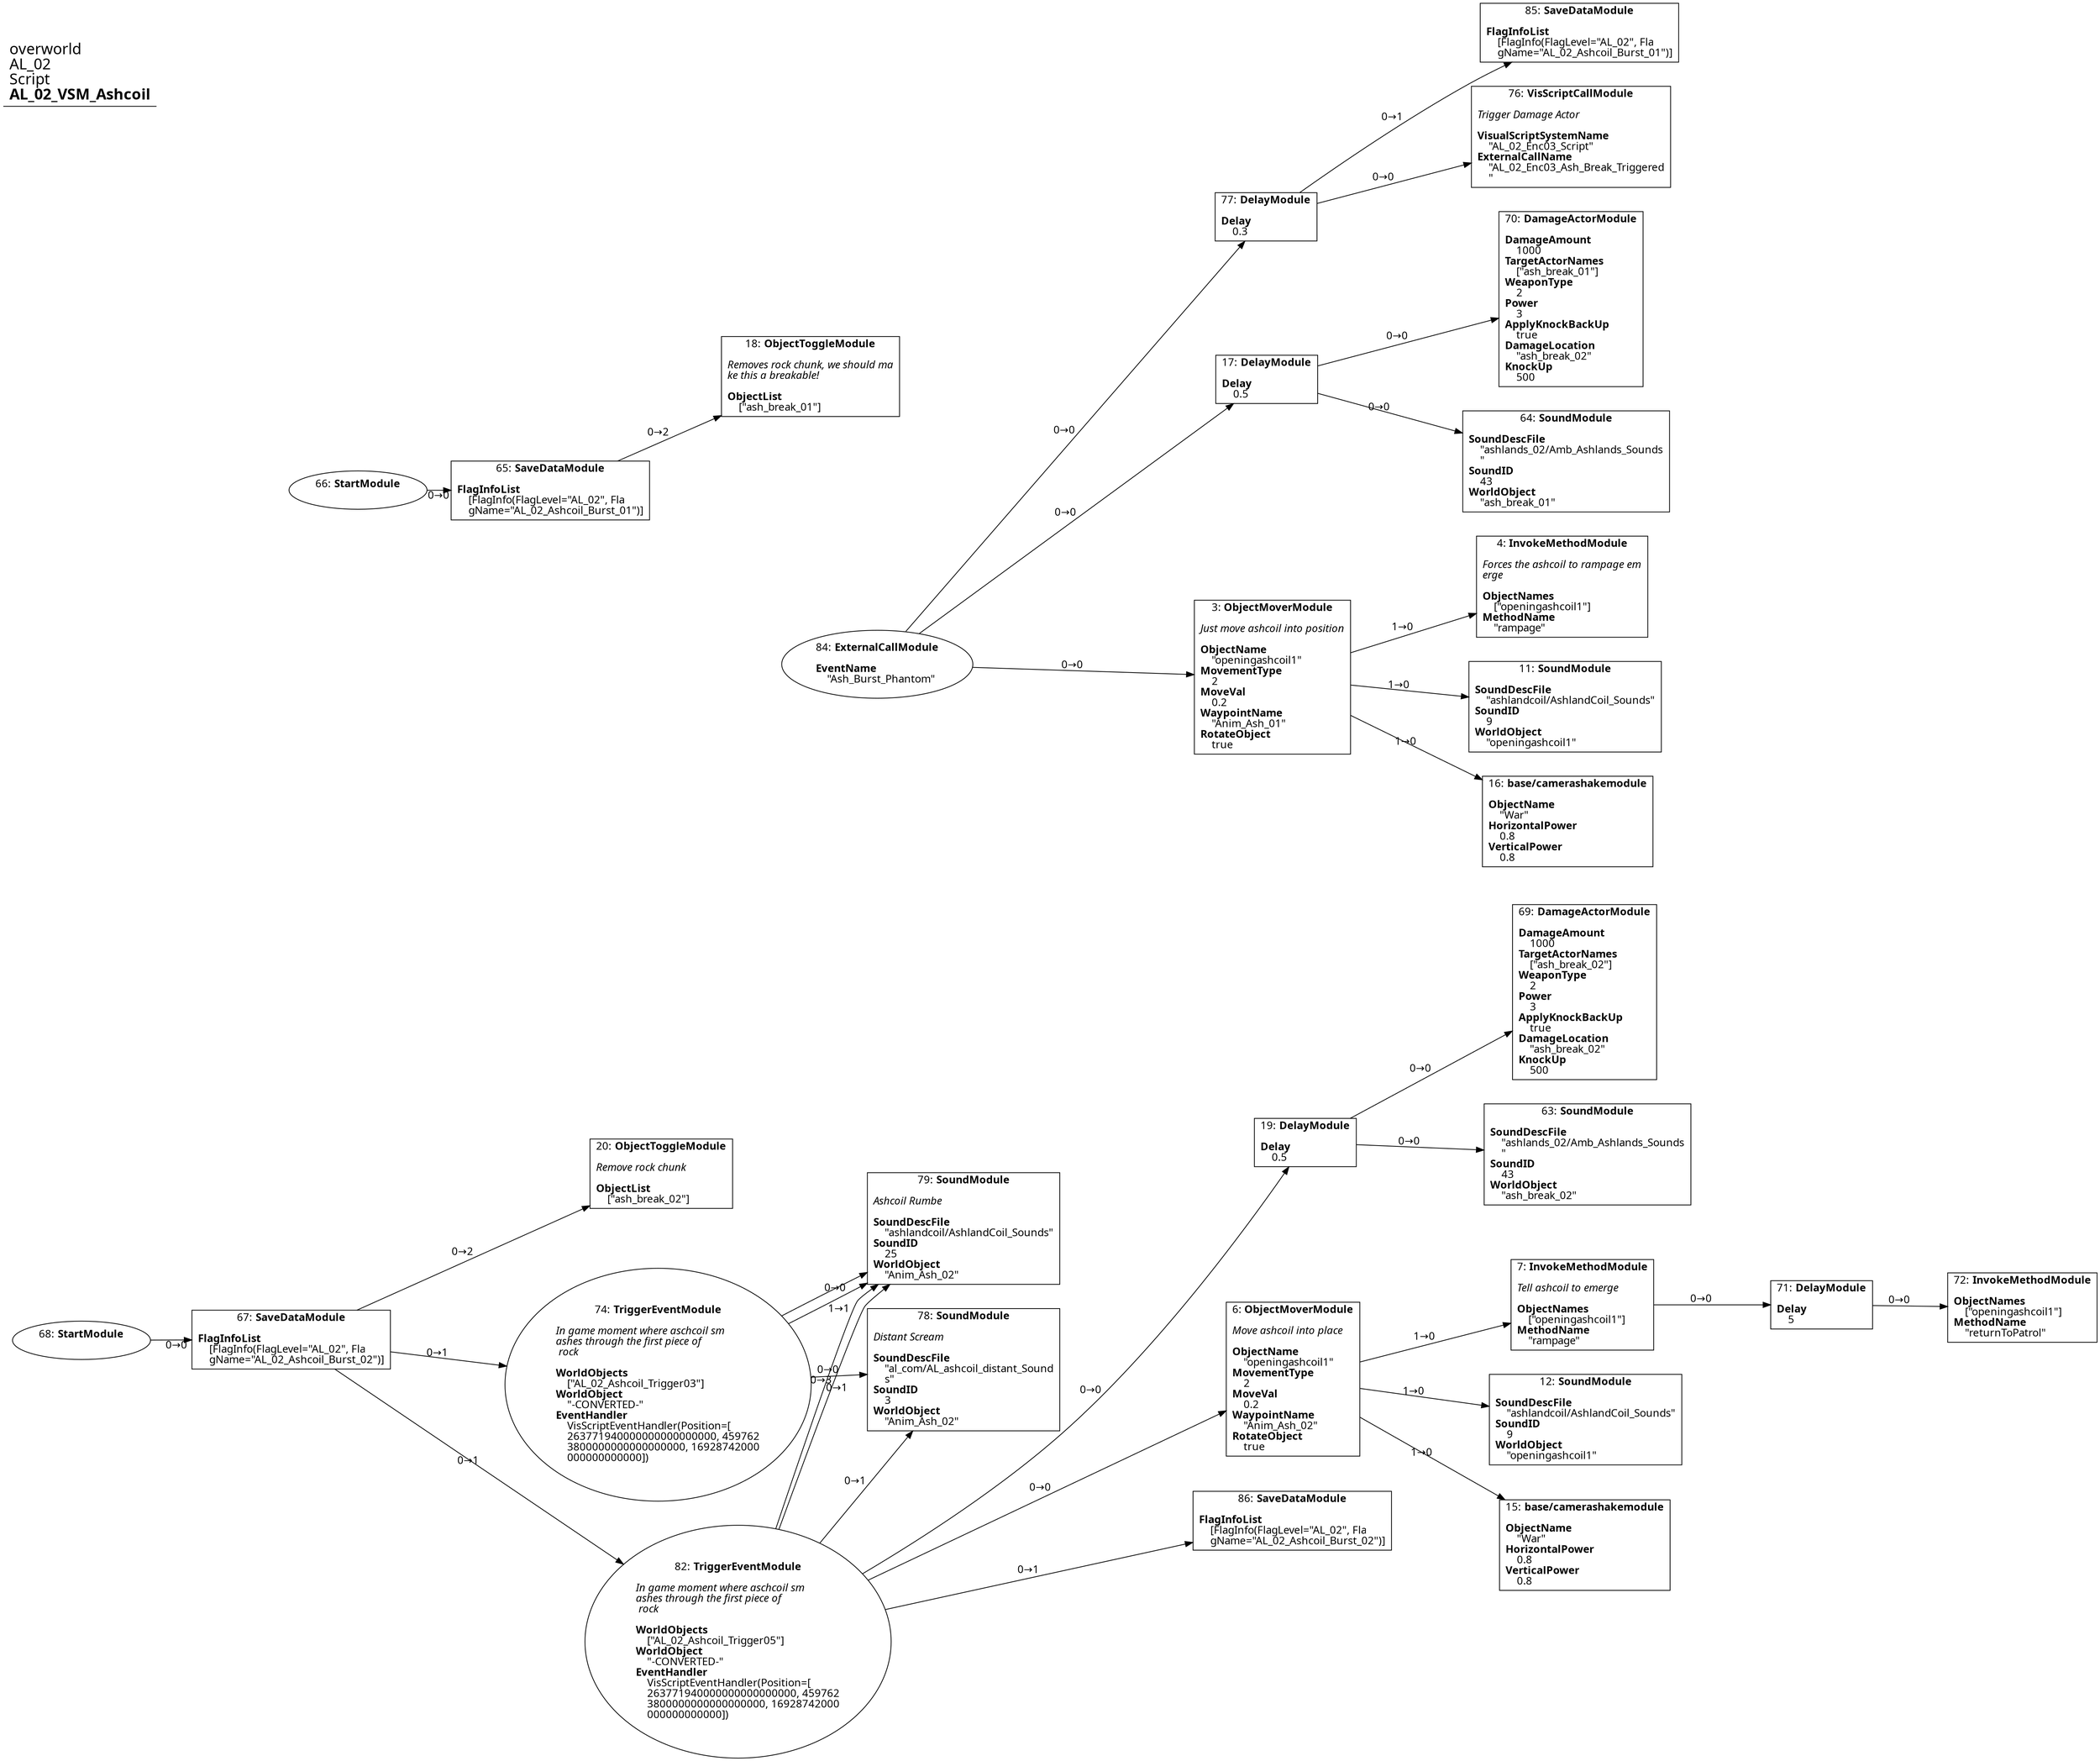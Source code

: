 digraph {
    layout = fdp;
    overlap = prism;
    sep = "+16";
    splines = spline;

    node [ shape = box ];

    graph [ fontname = "Segoe UI" ];
    node [ fontname = "Segoe UI" ];
    edge [ fontname = "Segoe UI" ];

    3 [ label = <3: <b>ObjectMoverModule</b><br/><br/><i>Just move ashcoil into position<br align="left"/></i><br align="left"/><b>ObjectName</b><br align="left"/>    &quot;openingashcoil1&quot;<br align="left"/><b>MovementType</b><br align="left"/>    2<br align="left"/><b>MoveVal</b><br align="left"/>    0.2<br align="left"/><b>WaypointName</b><br align="left"/>    &quot;Anim_Ash_01&quot;<br align="left"/><b>RotateObject</b><br align="left"/>    true<br align="left"/>> ];
    3 [ pos = "0.307,0.37600002!" ];
    3 -> 4 [ label = "1→0" ];
    3 -> 11 [ label = "1→0" ];
    3 -> 16 [ label = "1→0" ];

    4 [ label = <4: <b>InvokeMethodModule</b><br/><br/><i>Forces the ashcoil to rampage em<br align="left"/>erge<br align="left"/></i><br align="left"/><b>ObjectNames</b><br align="left"/>    [&quot;openingashcoil1&quot;]<br align="left"/><b>MethodName</b><br align="left"/>    &quot;rampage&quot;<br align="left"/>> ];
    4 [ pos = "0.661,0.49!" ];

    6 [ label = <6: <b>ObjectMoverModule</b><br/><br/><i>Move ashcoil into place<br align="left"/></i><br align="left"/><b>ObjectName</b><br align="left"/>    &quot;openingashcoil1&quot;<br align="left"/><b>MovementType</b><br align="left"/>    2<br align="left"/><b>MoveVal</b><br align="left"/>    0.2<br align="left"/><b>WaypointName</b><br align="left"/>    &quot;Anim_Ash_02&quot;<br align="left"/><b>RotateObject</b><br align="left"/>    true<br align="left"/>> ];
    6 [ pos = "0.33200002,-0.49800003!" ];
    6 -> 7 [ label = "1→0" ];
    6 -> 12 [ label = "1→0" ];
    6 -> 15 [ label = "1→0" ];

    7 [ label = <7: <b>InvokeMethodModule</b><br/><br/><i>Tell ashcoil to emerge<br align="left"/></i><br align="left"/><b>ObjectNames</b><br align="left"/>    [&quot;openingashcoil1&quot;]<br align="left"/><b>MethodName</b><br align="left"/>    &quot;rampage&quot;<br align="left"/>> ];
    7 [ pos = "0.68500006,-0.40500003!" ];
    7 -> 71 [ label = "0→0" ];

    11 [ label = <11: <b>SoundModule</b><br/><br/><b>SoundDescFile</b><br align="left"/>    &quot;ashlandcoil/AshlandCoil_Sounds&quot;<br align="left"/><b>SoundID</b><br align="left"/>    9<br align="left"/><b>WorldObject</b><br align="left"/>    &quot;openingashcoil1&quot;<br align="left"/>> ];
    11 [ pos = "0.66400003,0.351!" ];

    12 [ label = <12: <b>SoundModule</b><br/><br/><b>SoundDescFile</b><br align="left"/>    &quot;ashlandcoil/AshlandCoil_Sounds&quot;<br align="left"/><b>SoundID</b><br align="left"/>    9<br align="left"/><b>WorldObject</b><br align="left"/>    &quot;openingashcoil1&quot;<br align="left"/>> ];
    12 [ pos = "0.689,-0.54800004!" ];

    15 [ label = <15: <b>base/camerashakemodule</b><br/><br/><b>ObjectName</b><br align="left"/>    &quot;War&quot;<br align="left"/><b>HorizontalPower</b><br align="left"/>    0.8<br align="left"/><b>VerticalPower</b><br align="left"/>    0.8<br align="left"/>> ];
    15 [ pos = "0.688,-0.70100003!" ];

    16 [ label = <16: <b>base/camerashakemodule</b><br/><br/><b>ObjectName</b><br align="left"/>    &quot;War&quot;<br align="left"/><b>HorizontalPower</b><br align="left"/>    0.8<br align="left"/><b>VerticalPower</b><br align="left"/>    0.8<br align="left"/>> ];
    16 [ pos = "0.66700006,0.21100001!" ];

    17 [ label = <17: <b>DelayModule</b><br/><br/><b>Delay</b><br align="left"/>    0.5<br align="left"/>> ];
    17 [ pos = "0.3,0.735!" ];
    17 -> 64 [ label = "0→0" ];
    17 -> 70 [ label = "0→0" ];

    18 [ label = <18: <b>ObjectToggleModule</b><br/><br/><i>Removes rock chunk, we should ma<br align="left"/>ke this a breakable!<br align="left"/></i><br align="left"/><b>ObjectList</b><br align="left"/>    [&quot;ash_break_01&quot;]<br align="left"/>> ];
    18 [ pos = "-0.26000002,0.725!" ];

    19 [ label = <19: <b>DelayModule</b><br/><br/><b>Delay</b><br align="left"/>    0.5<br align="left"/>> ];
    19 [ pos = "0.347,-0.20600002!" ];
    19 -> 63 [ label = "0→0" ];
    19 -> 69 [ label = "0→0" ];

    20 [ label = <20: <b>ObjectToggleModule</b><br/><br/><i>Remove rock chunk<br align="left"/></i><br align="left"/><b>ObjectList</b><br align="left"/>    [&quot;ash_break_02&quot;]<br align="left"/>> ];
    20 [ pos = "-0.43800002,-0.25500003!" ];

    63 [ label = <63: <b>SoundModule</b><br/><br/><b>SoundDescFile</b><br align="left"/>    &quot;ashlands_02/Amb_Ashlands_Sounds<br align="left"/>    &quot;<br align="left"/><b>SoundID</b><br align="left"/>    43<br align="left"/><b>WorldObject</b><br align="left"/>    &quot;ash_break_02&quot;<br align="left"/>> ];
    63 [ pos = "0.69100004,-0.20600002!" ];

    64 [ label = <64: <b>SoundModule</b><br/><br/><b>SoundDescFile</b><br align="left"/>    &quot;ashlands_02/Amb_Ashlands_Sounds<br align="left"/>    &quot;<br align="left"/><b>SoundID</b><br align="left"/>    43<br align="left"/><b>WorldObject</b><br align="left"/>    &quot;ash_break_01&quot;<br align="left"/>> ];
    64 [ pos = "0.66700006,0.735!" ];

    65 [ label = <65: <b>SaveDataModule</b><br/><br/><b>FlagInfoList</b><br align="left"/>    [FlagInfo(FlagLevel=&quot;AL_02&quot;, Fla<br align="left"/>    gName=&quot;AL_02_Ashcoil_Burst_01&quot;)]<br align="left"/>> ];
    65 [ pos = "-0.583,0.58500004!" ];
    65 -> 18 [ label = "0→2" ];

    66 [ label = <66: <b>StartModule</b><br/><br/>> ];
    66 [ shape = oval ]
    66 [ pos = "-0.8,0.58500004!" ];
    66 -> 65 [ label = "0→0" ];

    67 [ label = <67: <b>SaveDataModule</b><br/><br/><b>FlagInfoList</b><br align="left"/>    [FlagInfo(FlagLevel=&quot;AL_02&quot;, Fla<br align="left"/>    gName=&quot;AL_02_Ashcoil_Burst_02&quot;)]<br align="left"/>> ];
    67 [ pos = "-0.89000005,-0.45200002!" ];
    67 -> 20 [ label = "0→2" ];
    67 -> 74 [ label = "0→1" ];
    67 -> 82 [ label = "0→1" ];

    68 [ label = <68: <b>StartModule</b><br/><br/>> ];
    68 [ shape = oval ]
    68 [ pos = "-1.146,-0.45200002!" ];
    68 -> 67 [ label = "0→0" ];

    69 [ label = <69: <b>DamageActorModule</b><br/><br/><b>DamageAmount</b><br align="left"/>    1000<br align="left"/><b>TargetActorNames</b><br align="left"/>    [&quot;ash_break_02&quot;]<br align="left"/><b>WeaponType</b><br align="left"/>    2<br align="left"/><b>Power</b><br align="left"/>    3<br align="left"/><b>ApplyKnockBackUp</b><br align="left"/>    true<br align="left"/><b>DamageLocation</b><br align="left"/>    &quot;ash_break_02&quot;<br align="left"/><b>KnockUp</b><br align="left"/>    500<br align="left"/>> ];
    69 [ pos = "0.688,-0.040000003!" ];

    70 [ label = <70: <b>DamageActorModule</b><br/><br/><b>DamageAmount</b><br align="left"/>    1000<br align="left"/><b>TargetActorNames</b><br align="left"/>    [&quot;ash_break_01&quot;]<br align="left"/><b>WeaponType</b><br align="left"/>    2<br align="left"/><b>Power</b><br align="left"/>    3<br align="left"/><b>ApplyKnockBackUp</b><br align="left"/>    true<br align="left"/><b>DamageLocation</b><br align="left"/>    &quot;ash_break_02&quot;<br align="left"/><b>KnockUp</b><br align="left"/>    500<br align="left"/>> ];
    70 [ pos = "0.671,0.87000006!" ];

    71 [ label = <71: <b>DelayModule</b><br/><br/><b>Delay</b><br align="left"/>    5<br align="left"/>> ];
    71 [ pos = "0.97700006,-0.40500003!" ];
    71 -> 72 [ label = "0→0" ];

    72 [ label = <72: <b>InvokeMethodModule</b><br/><br/><b>ObjectNames</b><br align="left"/>    [&quot;openingashcoil1&quot;]<br align="left"/><b>MethodName</b><br align="left"/>    &quot;returnToPatrol&quot;<br align="left"/>> ];
    72 [ pos = "1.222,-0.40600002!" ];

    74 [ label = <74: <b>TriggerEventModule</b><br/><br/><i>In game moment where aschcoil sm<br align="left"/>ashes through the first piece of<br align="left"/> rock<br align="left"/></i><br align="left"/><b>WorldObjects</b><br align="left"/>    [&quot;AL_02_Ashcoil_Trigger03&quot;]<br align="left"/><b>WorldObject</b><br align="left"/>    &quot;-CONVERTED-&quot;<br align="left"/><b>EventHandler</b><br align="left"/>    VisScriptEventHandler(Position=[<br align="left"/>    263771940000000000000000, 459762<br align="left"/>    3800000000000000000, 16928742000<br align="left"/>    000000000000])<br align="left"/>> ];
    74 [ shape = oval ]
    74 [ pos = "-0.441,-0.512!" ];
    74 -> 79 [ label = "0→0" ];
    74 -> 78 [ label = "0→0" ];
    74 -> 79 [ label = "1→1" ];

    76 [ label = <76: <b>VisScriptCallModule</b><br/><br/><i>Trigger Damage Actor<br align="left"/></i><br align="left"/><b>VisualScriptSystemName</b><br align="left"/>    &quot;AL_02_Enc03_Script&quot;<br align="left"/><b>ExternalCallName</b><br align="left"/>    &quot;AL_02_Enc03_Ash_Break_Triggered<br align="left"/>    &quot;<br align="left"/>> ];
    76 [ pos = "0.671,0.93200004!" ];

    77 [ label = <77: <b>DelayModule</b><br/><br/><b>Delay</b><br align="left"/>    0.3<br align="left"/>> ];
    77 [ pos = "0.29900002,0.915!" ];
    77 -> 76 [ label = "0→0" ];
    77 -> 85 [ label = "0→1" ];

    78 [ label = <78: <b>SoundModule</b><br/><br/><i>Distant Scream<br align="left"/></i><br align="left"/><b>SoundDescFile</b><br align="left"/>    &quot;al_com/AL_ashcoil_distant_Sound<br align="left"/>    s&quot;<br align="left"/><b>SoundID</b><br align="left"/>    3<br align="left"/><b>WorldObject</b><br align="left"/>    &quot;Anim_Ash_02&quot;<br align="left"/>> ];
    78 [ pos = "-0.07,-0.47200003!" ];

    79 [ label = <79: <b>SoundModule</b><br/><br/><i>Ashcoil Rumbe<br align="left"/></i><br align="left"/><b>SoundDescFile</b><br align="left"/>    &quot;ashlandcoil/AshlandCoil_Sounds&quot;<br align="left"/><b>SoundID</b><br align="left"/>    25<br align="left"/><b>WorldObject</b><br align="left"/>    &quot;Anim_Ash_02&quot;<br align="left"/>> ];
    79 [ pos = "-0.07,-0.33100003!" ];

    82 [ label = <82: <b>TriggerEventModule</b><br/><br/><i>In game moment where aschcoil sm<br align="left"/>ashes through the first piece of<br align="left"/> rock<br align="left"/></i><br align="left"/><b>WorldObjects</b><br align="left"/>    [&quot;AL_02_Ashcoil_Trigger05&quot;]<br align="left"/><b>WorldObject</b><br align="left"/>    &quot;-CONVERTED-&quot;<br align="left"/><b>EventHandler</b><br align="left"/>    VisScriptEventHandler(Position=[<br align="left"/>    263771940000000000000000, 459762<br align="left"/>    3800000000000000000, 16928742000<br align="left"/>    000000000000])<br align="left"/>> ];
    82 [ shape = oval ]
    82 [ pos = "-0.347,-0.814!" ];
    82 -> 78 [ label = "0→1" ];
    82 -> 79 [ label = "0→1" ];
    82 -> 79 [ label = "0→3" ];
    82 -> 6 [ label = "0→0" ];
    82 -> 19 [ label = "0→0" ];
    82 -> 86 [ label = "0→1" ];

    84 [ label = <84: <b>ExternalCallModule</b><br/><br/><b>EventName</b><br align="left"/>    &quot;Ash_Burst_Phantom&quot;<br align="left"/>> ];
    84 [ shape = oval ]
    84 [ pos = "-0.177,0.37600002!" ];
    84 -> 3 [ label = "0→0" ];
    84 -> 17 [ label = "0→0" ];
    84 -> 77 [ label = "0→0" ];

    85 [ label = <85: <b>SaveDataModule</b><br/><br/><b>FlagInfoList</b><br align="left"/>    [FlagInfo(FlagLevel=&quot;AL_02&quot;, Fla<br align="left"/>    gName=&quot;AL_02_Ashcoil_Burst_01&quot;)]<br align="left"/>> ];
    85 [ pos = "0.68100005,1.0910001!" ];

    86 [ label = <86: <b>SaveDataModule</b><br/><br/><b>FlagInfoList</b><br align="left"/>    [FlagInfo(FlagLevel=&quot;AL_02&quot;, Fla<br align="left"/>    gName=&quot;AL_02_Ashcoil_Burst_02&quot;)]<br align="left"/>> ];
    86 [ pos = "0.33100003,-0.67!" ];

    title [ pos = "-1.1470001,1.092!" ];
    title [ shape = underline ];
    title [ label = <<font point-size="20">overworld<br align="left"/>AL_02<br align="left"/>Script<br align="left"/><b>AL_02_VSM_Ashcoil</b><br align="left"/></font>> ];
}
